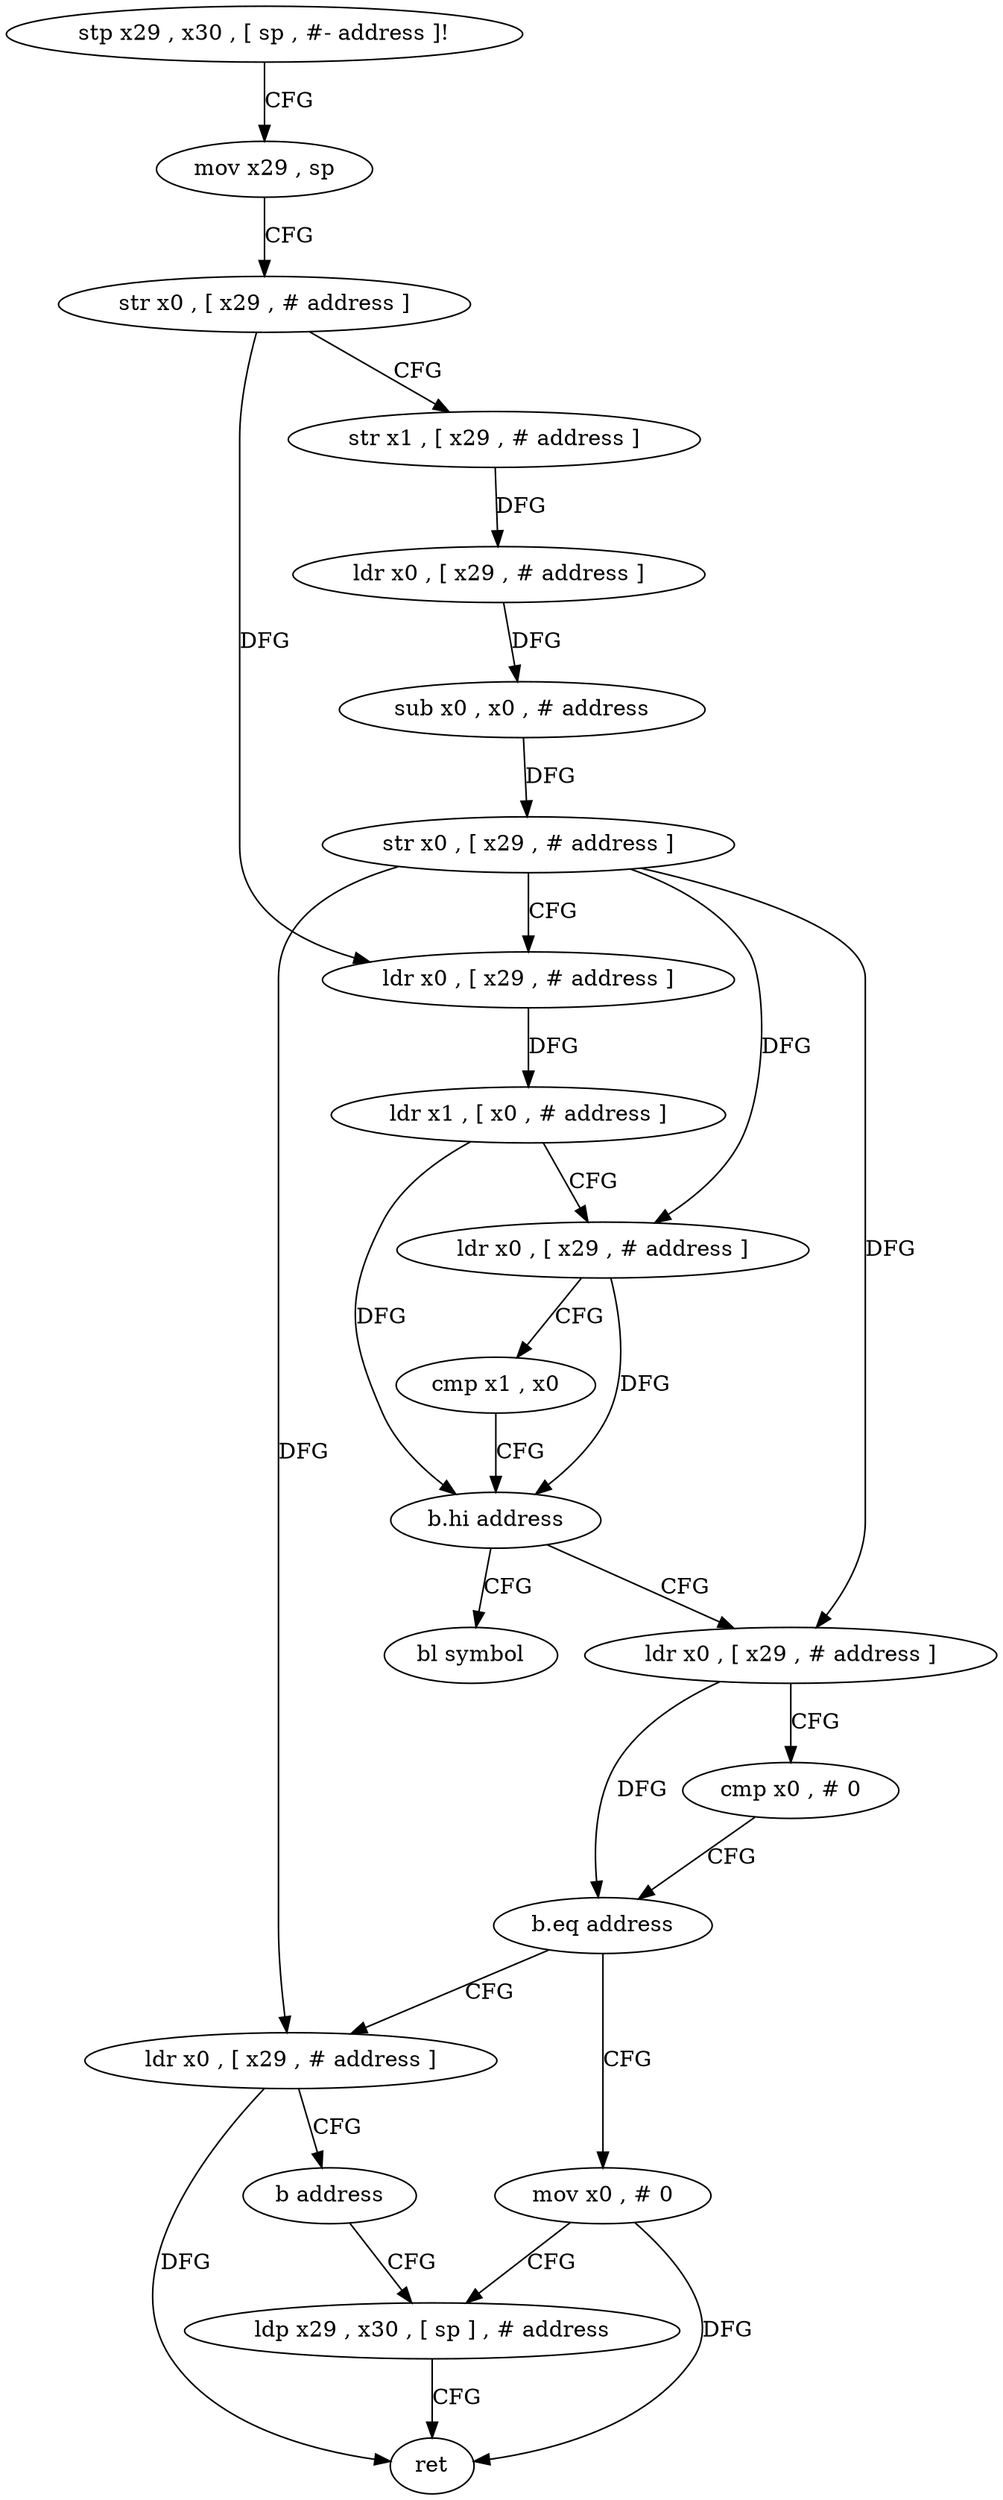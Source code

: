 digraph "func" {
"188828" [label = "stp x29 , x30 , [ sp , #- address ]!" ]
"188832" [label = "mov x29 , sp" ]
"188836" [label = "str x0 , [ x29 , # address ]" ]
"188840" [label = "str x1 , [ x29 , # address ]" ]
"188844" [label = "ldr x0 , [ x29 , # address ]" ]
"188848" [label = "sub x0 , x0 , # address" ]
"188852" [label = "str x0 , [ x29 , # address ]" ]
"188856" [label = "ldr x0 , [ x29 , # address ]" ]
"188860" [label = "ldr x1 , [ x0 , # address ]" ]
"188864" [label = "ldr x0 , [ x29 , # address ]" ]
"188868" [label = "cmp x1 , x0" ]
"188872" [label = "b.hi address" ]
"188880" [label = "ldr x0 , [ x29 , # address ]" ]
"188876" [label = "bl symbol" ]
"188884" [label = "cmp x0 , # 0" ]
"188888" [label = "b.eq address" ]
"188900" [label = "mov x0 , # 0" ]
"188892" [label = "ldr x0 , [ x29 , # address ]" ]
"188904" [label = "ldp x29 , x30 , [ sp ] , # address" ]
"188896" [label = "b address" ]
"188908" [label = "ret" ]
"188828" -> "188832" [ label = "CFG" ]
"188832" -> "188836" [ label = "CFG" ]
"188836" -> "188840" [ label = "CFG" ]
"188836" -> "188856" [ label = "DFG" ]
"188840" -> "188844" [ label = "DFG" ]
"188844" -> "188848" [ label = "DFG" ]
"188848" -> "188852" [ label = "DFG" ]
"188852" -> "188856" [ label = "CFG" ]
"188852" -> "188864" [ label = "DFG" ]
"188852" -> "188880" [ label = "DFG" ]
"188852" -> "188892" [ label = "DFG" ]
"188856" -> "188860" [ label = "DFG" ]
"188860" -> "188864" [ label = "CFG" ]
"188860" -> "188872" [ label = "DFG" ]
"188864" -> "188868" [ label = "CFG" ]
"188864" -> "188872" [ label = "DFG" ]
"188868" -> "188872" [ label = "CFG" ]
"188872" -> "188880" [ label = "CFG" ]
"188872" -> "188876" [ label = "CFG" ]
"188880" -> "188884" [ label = "CFG" ]
"188880" -> "188888" [ label = "DFG" ]
"188884" -> "188888" [ label = "CFG" ]
"188888" -> "188900" [ label = "CFG" ]
"188888" -> "188892" [ label = "CFG" ]
"188900" -> "188904" [ label = "CFG" ]
"188900" -> "188908" [ label = "DFG" ]
"188892" -> "188896" [ label = "CFG" ]
"188892" -> "188908" [ label = "DFG" ]
"188904" -> "188908" [ label = "CFG" ]
"188896" -> "188904" [ label = "CFG" ]
}
